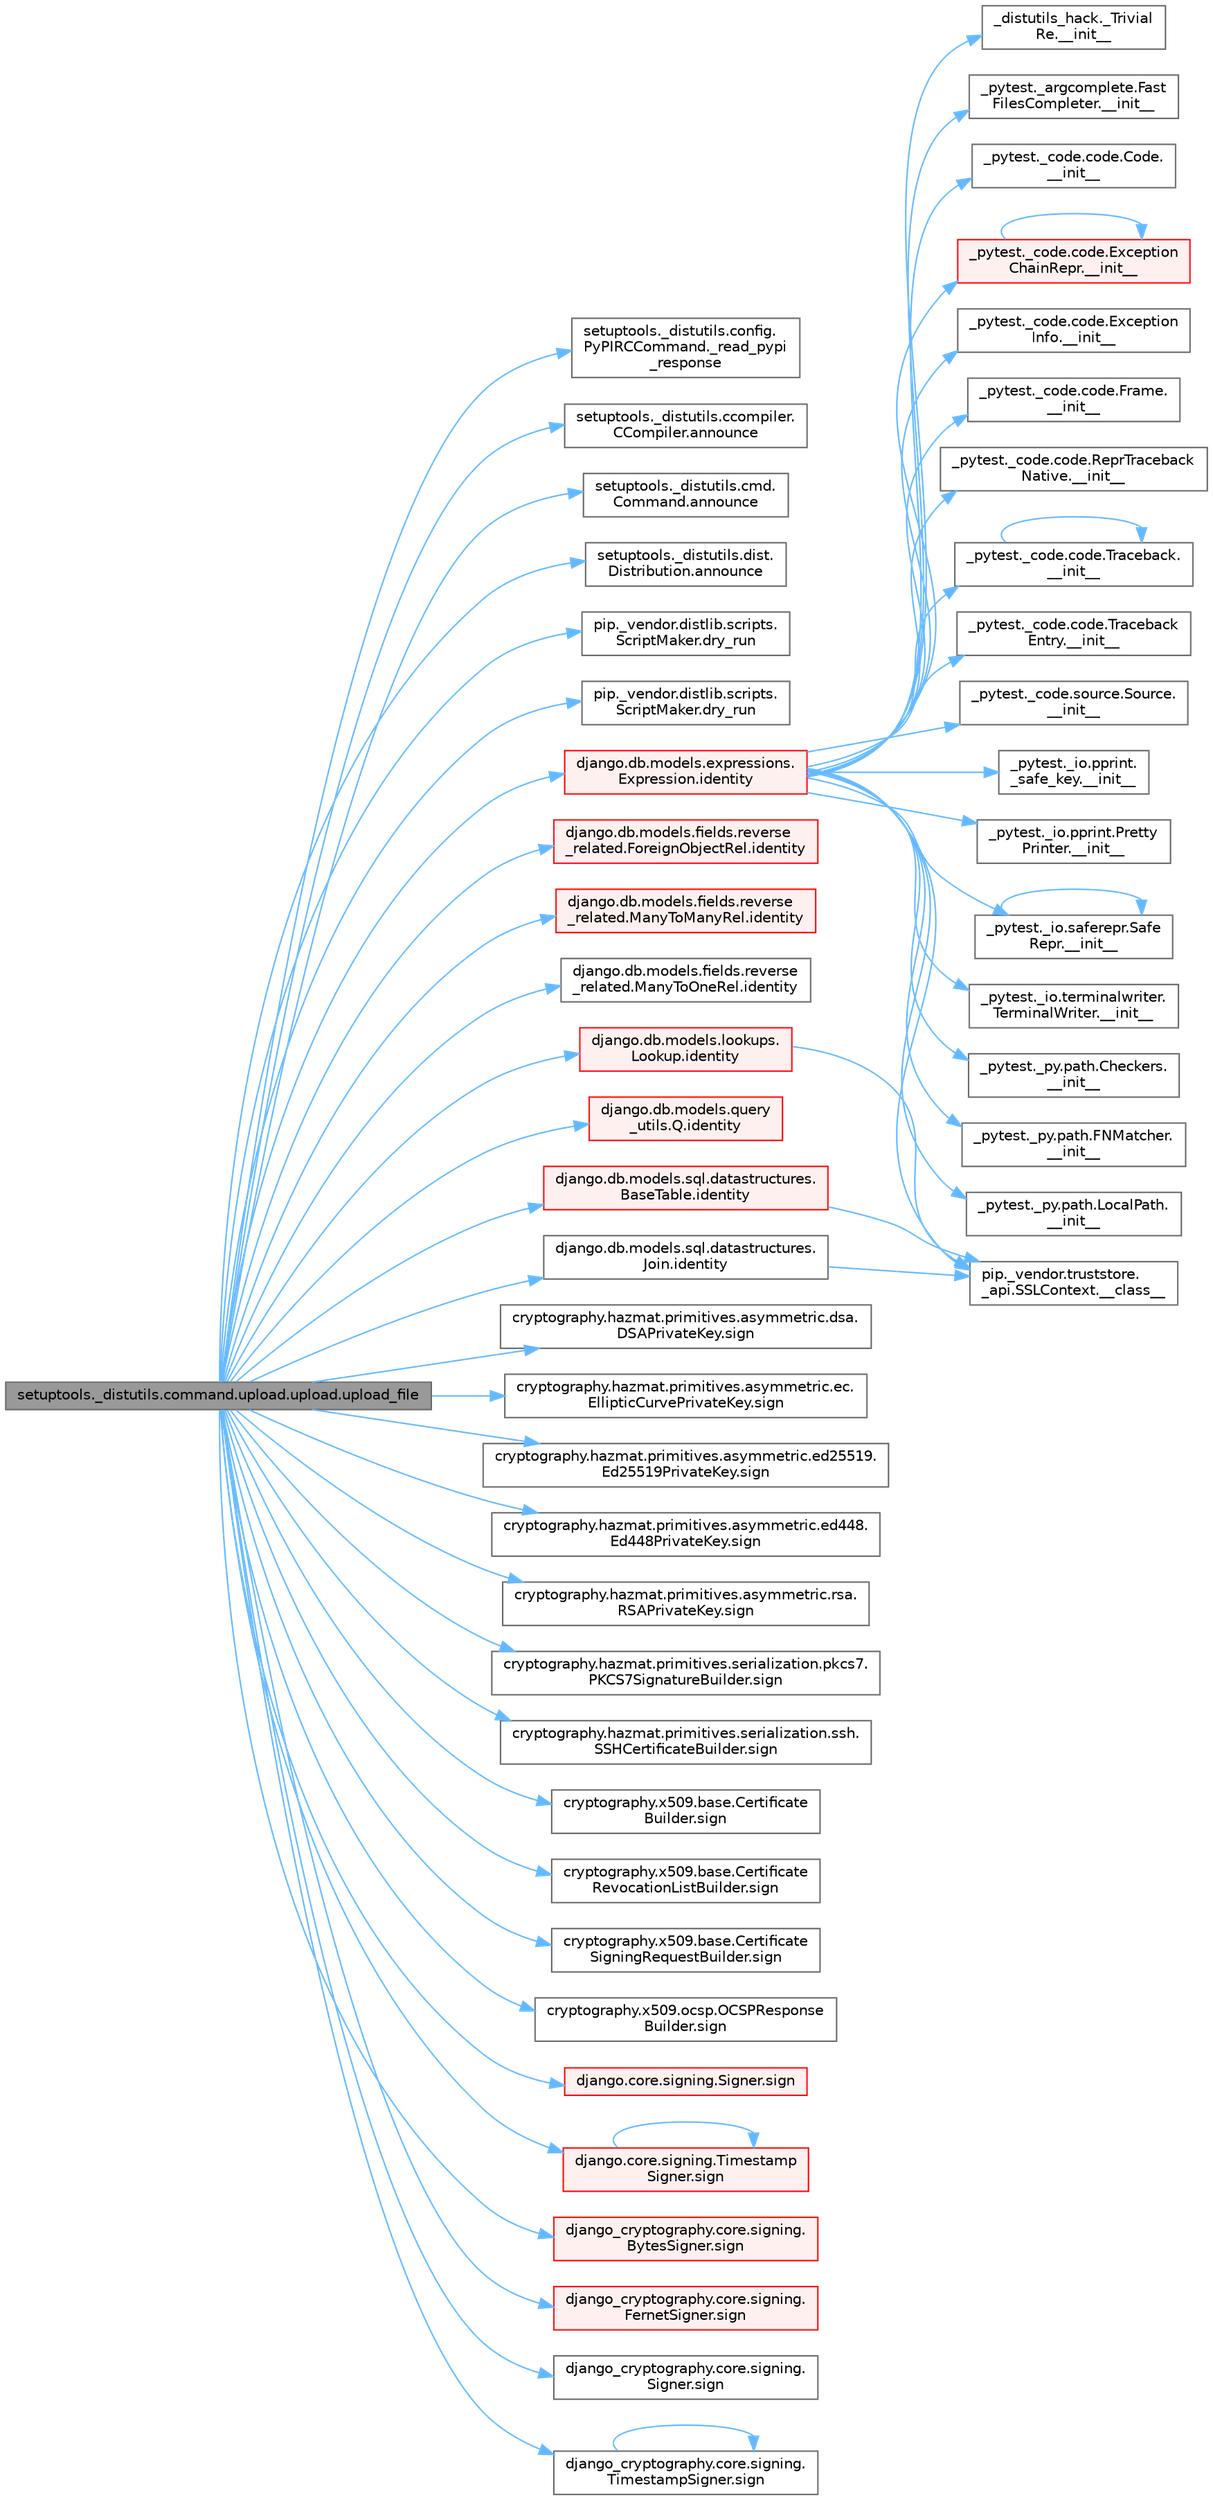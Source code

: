 digraph "setuptools._distutils.command.upload.upload.upload_file"
{
 // LATEX_PDF_SIZE
  bgcolor="transparent";
  edge [fontname=Helvetica,fontsize=10,labelfontname=Helvetica,labelfontsize=10];
  node [fontname=Helvetica,fontsize=10,shape=box,height=0.2,width=0.4];
  rankdir="LR";
  Node1 [id="Node000001",label="setuptools._distutils.command.upload.upload.upload_file",height=0.2,width=0.4,color="gray40", fillcolor="grey60", style="filled", fontcolor="black",tooltip=" "];
  Node1 -> Node2 [id="edge1_Node000001_Node000002",color="steelblue1",style="solid",tooltip=" "];
  Node2 [id="Node000002",label="setuptools._distutils.config.\lPyPIRCCommand._read_pypi\l_response",height=0.2,width=0.4,color="grey40", fillcolor="white", style="filled",URL="$classsetuptools_1_1__distutils_1_1config_1_1_py_p_i_r_c_command.html#a77555750d753ce47db2fb436d4c244f3",tooltip=" "];
  Node1 -> Node3 [id="edge2_Node000001_Node000003",color="steelblue1",style="solid",tooltip=" "];
  Node3 [id="Node000003",label="setuptools._distutils.ccompiler.\lCCompiler.announce",height=0.2,width=0.4,color="grey40", fillcolor="white", style="filled",URL="$classsetuptools_1_1__distutils_1_1ccompiler_1_1_c_compiler.html#aa3b135cbc701542ede506cb2cc429352",tooltip=" "];
  Node1 -> Node4 [id="edge3_Node000001_Node000004",color="steelblue1",style="solid",tooltip=" "];
  Node4 [id="Node000004",label="setuptools._distutils.cmd.\lCommand.announce",height=0.2,width=0.4,color="grey40", fillcolor="white", style="filled",URL="$classsetuptools_1_1__distutils_1_1cmd_1_1_command.html#a617e96c97815818788bf22ed34f932bd",tooltip=" "];
  Node1 -> Node5 [id="edge4_Node000001_Node000005",color="steelblue1",style="solid",tooltip=" "];
  Node5 [id="Node000005",label="setuptools._distutils.dist.\lDistribution.announce",height=0.2,width=0.4,color="grey40", fillcolor="white", style="filled",URL="$classsetuptools_1_1__distutils_1_1dist_1_1_distribution.html#a09eaa94f176e458f16a7ef67678bf91f",tooltip=" "];
  Node1 -> Node6 [id="edge5_Node000001_Node000006",color="steelblue1",style="solid",tooltip=" "];
  Node6 [id="Node000006",label="pip._vendor.distlib.scripts.\lScriptMaker.dry_run",height=0.2,width=0.4,color="grey40", fillcolor="white", style="filled",URL="$classpip_1_1__vendor_1_1distlib_1_1scripts_1_1_script_maker.html#acd0b75b087e518fe8bca3b64ea083c92",tooltip=" "];
  Node1 -> Node7 [id="edge6_Node000001_Node000007",color="steelblue1",style="solid",tooltip=" "];
  Node7 [id="Node000007",label="pip._vendor.distlib.scripts.\lScriptMaker.dry_run",height=0.2,width=0.4,color="grey40", fillcolor="white", style="filled",URL="$classpip_1_1__vendor_1_1distlib_1_1scripts_1_1_script_maker.html#aa6b275f3771cc190673279c4bf52d220",tooltip=" "];
  Node1 -> Node8 [id="edge7_Node000001_Node000008",color="steelblue1",style="solid",tooltip=" "];
  Node8 [id="Node000008",label="django.db.models.expressions.\lExpression.identity",height=0.2,width=0.4,color="red", fillcolor="#FFF0F0", style="filled",URL="$classdjango_1_1db_1_1models_1_1expressions_1_1_expression.html#a10048810b5eb8641acf3bc150731b925",tooltip=" "];
  Node8 -> Node9 [id="edge8_Node000008_Node000009",color="steelblue1",style="solid",tooltip=" "];
  Node9 [id="Node000009",label="pip._vendor.truststore.\l_api.SSLContext.__class__",height=0.2,width=0.4,color="grey40", fillcolor="white", style="filled",URL="$classpip_1_1__vendor_1_1truststore_1_1__api_1_1_s_s_l_context.html#a530861514f31eabaa3f513557d6e66de",tooltip=" "];
  Node8 -> Node10 [id="edge9_Node000008_Node000010",color="steelblue1",style="solid",tooltip=" "];
  Node10 [id="Node000010",label="_distutils_hack._Trivial\lRe.__init__",height=0.2,width=0.4,color="grey40", fillcolor="white", style="filled",URL="$class__distutils__hack_1_1___trivial_re.html#a50d1d729043a71b71f9d00311390ff21",tooltip=" "];
  Node8 -> Node11 [id="edge10_Node000008_Node000011",color="steelblue1",style="solid",tooltip=" "];
  Node11 [id="Node000011",label="_pytest._argcomplete.Fast\lFilesCompleter.__init__",height=0.2,width=0.4,color="grey40", fillcolor="white", style="filled",URL="$class__pytest_1_1__argcomplete_1_1_fast_files_completer.html#a9e1508be3412f5febff87c8bd6cc4c20",tooltip=" "];
  Node8 -> Node12 [id="edge11_Node000008_Node000012",color="steelblue1",style="solid",tooltip=" "];
  Node12 [id="Node000012",label="_pytest._code.code.Code.\l__init__",height=0.2,width=0.4,color="grey40", fillcolor="white", style="filled",URL="$class__pytest_1_1__code_1_1code_1_1_code.html#ab559c9a70ce2b7120c98f50dbbd41dd7",tooltip=" "];
  Node8 -> Node13 [id="edge12_Node000008_Node000013",color="steelblue1",style="solid",tooltip=" "];
  Node13 [id="Node000013",label="_pytest._code.code.Exception\lChainRepr.__init__",height=0.2,width=0.4,color="red", fillcolor="#FFF0F0", style="filled",URL="$class__pytest_1_1__code_1_1code_1_1_exception_chain_repr.html#aab1f9b37be95a5d679e29479770d7411",tooltip=" "];
  Node13 -> Node13 [id="edge13_Node000013_Node000013",color="steelblue1",style="solid",tooltip=" "];
  Node8 -> Node4535 [id="edge14_Node000008_Node004535",color="steelblue1",style="solid",tooltip=" "];
  Node4535 [id="Node004535",label="_pytest._code.code.Exception\lInfo.__init__",height=0.2,width=0.4,color="grey40", fillcolor="white", style="filled",URL="$class__pytest_1_1__code_1_1code_1_1_exception_info.html#a1d8c03b20159799c2df17b4afe8c5a39",tooltip=" "];
  Node8 -> Node4536 [id="edge15_Node000008_Node004536",color="steelblue1",style="solid",tooltip=" "];
  Node4536 [id="Node004536",label="_pytest._code.code.Frame.\l__init__",height=0.2,width=0.4,color="grey40", fillcolor="white", style="filled",URL="$class__pytest_1_1__code_1_1code_1_1_frame.html#a39fca0736cbb73cec4db94016c509ee3",tooltip=" "];
  Node8 -> Node4537 [id="edge16_Node000008_Node004537",color="steelblue1",style="solid",tooltip=" "];
  Node4537 [id="Node004537",label="_pytest._code.code.ReprTraceback\lNative.__init__",height=0.2,width=0.4,color="grey40", fillcolor="white", style="filled",URL="$class__pytest_1_1__code_1_1code_1_1_repr_traceback_native.html#a896652985b349a4ba24575debd05e24c",tooltip=" "];
  Node8 -> Node4538 [id="edge17_Node000008_Node004538",color="steelblue1",style="solid",tooltip=" "];
  Node4538 [id="Node004538",label="_pytest._code.code.Traceback.\l__init__",height=0.2,width=0.4,color="grey40", fillcolor="white", style="filled",URL="$class__pytest_1_1__code_1_1code_1_1_traceback.html#aeb3bb4cb6acaf0d8926db313a2c2d0c1",tooltip=" "];
  Node4538 -> Node4538 [id="edge18_Node004538_Node004538",color="steelblue1",style="solid",tooltip=" "];
  Node8 -> Node4539 [id="edge19_Node000008_Node004539",color="steelblue1",style="solid",tooltip=" "];
  Node4539 [id="Node004539",label="_pytest._code.code.Traceback\lEntry.__init__",height=0.2,width=0.4,color="grey40", fillcolor="white", style="filled",URL="$class__pytest_1_1__code_1_1code_1_1_traceback_entry.html#af34eb037e9cb3ccc8b627cebd77ce782",tooltip=" "];
  Node8 -> Node4540 [id="edge20_Node000008_Node004540",color="steelblue1",style="solid",tooltip=" "];
  Node4540 [id="Node004540",label="_pytest._code.source.Source.\l__init__",height=0.2,width=0.4,color="grey40", fillcolor="white", style="filled",URL="$class__pytest_1_1__code_1_1source_1_1_source.html#a28e106aaa90d8b263d9e35781a9a49b6",tooltip=" "];
  Node8 -> Node4541 [id="edge21_Node000008_Node004541",color="steelblue1",style="solid",tooltip=" "];
  Node4541 [id="Node004541",label="_pytest._io.pprint.\l_safe_key.__init__",height=0.2,width=0.4,color="grey40", fillcolor="white", style="filled",URL="$class__pytest_1_1__io_1_1pprint_1_1__safe__key.html#a733eed75c5bbbcde5e2df06160b6f93a",tooltip=" "];
  Node8 -> Node4542 [id="edge22_Node000008_Node004542",color="steelblue1",style="solid",tooltip=" "];
  Node4542 [id="Node004542",label="_pytest._io.pprint.Pretty\lPrinter.__init__",height=0.2,width=0.4,color="grey40", fillcolor="white", style="filled",URL="$class__pytest_1_1__io_1_1pprint_1_1_pretty_printer.html#a4fc19d99d2566eab87ddc2dca26b0b4a",tooltip=" "];
  Node8 -> Node4543 [id="edge23_Node000008_Node004543",color="steelblue1",style="solid",tooltip=" "];
  Node4543 [id="Node004543",label="_pytest._io.saferepr.Safe\lRepr.__init__",height=0.2,width=0.4,color="grey40", fillcolor="white", style="filled",URL="$class__pytest_1_1__io_1_1saferepr_1_1_safe_repr.html#afec7b90e034e10e3dbef6b76dcbf62cd",tooltip=" "];
  Node4543 -> Node4543 [id="edge24_Node004543_Node004543",color="steelblue1",style="solid",tooltip=" "];
  Node8 -> Node4544 [id="edge25_Node000008_Node004544",color="steelblue1",style="solid",tooltip=" "];
  Node4544 [id="Node004544",label="_pytest._io.terminalwriter.\lTerminalWriter.__init__",height=0.2,width=0.4,color="grey40", fillcolor="white", style="filled",URL="$class__pytest_1_1__io_1_1terminalwriter_1_1_terminal_writer.html#a55a443ca95be61da42c33db09eb436ad",tooltip=" "];
  Node8 -> Node4545 [id="edge26_Node000008_Node004545",color="steelblue1",style="solid",tooltip=" "];
  Node4545 [id="Node004545",label="_pytest._py.path.Checkers.\l__init__",height=0.2,width=0.4,color="grey40", fillcolor="white", style="filled",URL="$class__pytest_1_1__py_1_1path_1_1_checkers.html#a9a3e9055984a1e91d758fc4547436b5f",tooltip=" "];
  Node8 -> Node4546 [id="edge27_Node000008_Node004546",color="steelblue1",style="solid",tooltip=" "];
  Node4546 [id="Node004546",label="_pytest._py.path.FNMatcher.\l__init__",height=0.2,width=0.4,color="grey40", fillcolor="white", style="filled",URL="$class__pytest_1_1__py_1_1path_1_1_f_n_matcher.html#af9b35bf1a754807d9217a964042f19ff",tooltip=" "];
  Node8 -> Node4547 [id="edge28_Node000008_Node004547",color="steelblue1",style="solid",tooltip=" "];
  Node4547 [id="Node004547",label="_pytest._py.path.LocalPath.\l__init__",height=0.2,width=0.4,color="grey40", fillcolor="white", style="filled",URL="$class__pytest_1_1__py_1_1path_1_1_local_path.html#aea7cc613b0c69ef85e2187fd9c0adcce",tooltip=" "];
  Node1 -> Node6876 [id="edge29_Node000001_Node006876",color="steelblue1",style="solid",tooltip=" "];
  Node6876 [id="Node006876",label="django.db.models.fields.reverse\l_related.ForeignObjectRel.identity",height=0.2,width=0.4,color="red", fillcolor="#FFF0F0", style="filled",URL="$classdjango_1_1db_1_1models_1_1fields_1_1reverse__related_1_1_foreign_object_rel.html#a03352fde9cdb51d580653066329d926e",tooltip=" "];
  Node1 -> Node6877 [id="edge30_Node000001_Node006877",color="steelblue1",style="solid",tooltip=" "];
  Node6877 [id="Node006877",label="django.db.models.fields.reverse\l_related.ManyToManyRel.identity",height=0.2,width=0.4,color="red", fillcolor="#FFF0F0", style="filled",URL="$classdjango_1_1db_1_1models_1_1fields_1_1reverse__related_1_1_many_to_many_rel.html#a86f13fca6be61c59085defa2f478b8e5",tooltip=" "];
  Node1 -> Node6879 [id="edge31_Node000001_Node006879",color="steelblue1",style="solid",tooltip=" "];
  Node6879 [id="Node006879",label="django.db.models.fields.reverse\l_related.ManyToOneRel.identity",height=0.2,width=0.4,color="grey40", fillcolor="white", style="filled",URL="$classdjango_1_1db_1_1models_1_1fields_1_1reverse__related_1_1_many_to_one_rel.html#ad2bbfc9376cfd9440144ef5c1445b0d6",tooltip=" "];
  Node1 -> Node6880 [id="edge32_Node000001_Node006880",color="steelblue1",style="solid",tooltip=" "];
  Node6880 [id="Node006880",label="django.db.models.lookups.\lLookup.identity",height=0.2,width=0.4,color="red", fillcolor="#FFF0F0", style="filled",URL="$classdjango_1_1db_1_1models_1_1lookups_1_1_lookup.html#a8178847c60d76d034db6ef8ab72eb5e7",tooltip=" "];
  Node6880 -> Node9 [id="edge33_Node006880_Node000009",color="steelblue1",style="solid",tooltip=" "];
  Node1 -> Node6881 [id="edge34_Node000001_Node006881",color="steelblue1",style="solid",tooltip=" "];
  Node6881 [id="Node006881",label="django.db.models.query\l_utils.Q.identity",height=0.2,width=0.4,color="red", fillcolor="#FFF0F0", style="filled",URL="$classdjango_1_1db_1_1models_1_1query__utils_1_1_q.html#a63129a45cd7e8fa8b4789ce076f445a3",tooltip=" "];
  Node1 -> Node6882 [id="edge35_Node000001_Node006882",color="steelblue1",style="solid",tooltip=" "];
  Node6882 [id="Node006882",label="django.db.models.sql.datastructures.\lBaseTable.identity",height=0.2,width=0.4,color="red", fillcolor="#FFF0F0", style="filled",URL="$classdjango_1_1db_1_1models_1_1sql_1_1datastructures_1_1_base_table.html#a2468bb5e5bb48e001a665c57181b5110",tooltip=" "];
  Node6882 -> Node9 [id="edge36_Node006882_Node000009",color="steelblue1",style="solid",tooltip=" "];
  Node1 -> Node6883 [id="edge37_Node000001_Node006883",color="steelblue1",style="solid",tooltip=" "];
  Node6883 [id="Node006883",label="django.db.models.sql.datastructures.\lJoin.identity",height=0.2,width=0.4,color="grey40", fillcolor="white", style="filled",URL="$classdjango_1_1db_1_1models_1_1sql_1_1datastructures_1_1_join.html#afb642fd1184f029dc822b02cbf6da4d9",tooltip=" "];
  Node6883 -> Node9 [id="edge38_Node006883_Node000009",color="steelblue1",style="solid",tooltip=" "];
  Node1 -> Node6884 [id="edge39_Node000001_Node006884",color="steelblue1",style="solid",tooltip=" "];
  Node6884 [id="Node006884",label="cryptography.hazmat.primitives.asymmetric.dsa.\lDSAPrivateKey.sign",height=0.2,width=0.4,color="grey40", fillcolor="white", style="filled",URL="$classcryptography_1_1hazmat_1_1primitives_1_1asymmetric_1_1dsa_1_1_d_s_a_private_key.html#a7bc505c85329015f7133801ee6c82d5a",tooltip=" "];
  Node1 -> Node6885 [id="edge40_Node000001_Node006885",color="steelblue1",style="solid",tooltip=" "];
  Node6885 [id="Node006885",label="cryptography.hazmat.primitives.asymmetric.ec.\lEllipticCurvePrivateKey.sign",height=0.2,width=0.4,color="grey40", fillcolor="white", style="filled",URL="$classcryptography_1_1hazmat_1_1primitives_1_1asymmetric_1_1ec_1_1_elliptic_curve_private_key.html#a80e82989d5717cde4da2c78734b876c4",tooltip=" "];
  Node1 -> Node6886 [id="edge41_Node000001_Node006886",color="steelblue1",style="solid",tooltip=" "];
  Node6886 [id="Node006886",label="cryptography.hazmat.primitives.asymmetric.ed25519.\lEd25519PrivateKey.sign",height=0.2,width=0.4,color="grey40", fillcolor="white", style="filled",URL="$classcryptography_1_1hazmat_1_1primitives_1_1asymmetric_1_1ed25519_1_1_ed25519_private_key.html#aadcc8e7e0b1e743825e6ffc78a02b88f",tooltip=" "];
  Node1 -> Node6887 [id="edge42_Node000001_Node006887",color="steelblue1",style="solid",tooltip=" "];
  Node6887 [id="Node006887",label="cryptography.hazmat.primitives.asymmetric.ed448.\lEd448PrivateKey.sign",height=0.2,width=0.4,color="grey40", fillcolor="white", style="filled",URL="$classcryptography_1_1hazmat_1_1primitives_1_1asymmetric_1_1ed448_1_1_ed448_private_key.html#ace4f0d9ccec128e6ce12f3df83546524",tooltip=" "];
  Node1 -> Node6888 [id="edge43_Node000001_Node006888",color="steelblue1",style="solid",tooltip=" "];
  Node6888 [id="Node006888",label="cryptography.hazmat.primitives.asymmetric.rsa.\lRSAPrivateKey.sign",height=0.2,width=0.4,color="grey40", fillcolor="white", style="filled",URL="$classcryptography_1_1hazmat_1_1primitives_1_1asymmetric_1_1rsa_1_1_r_s_a_private_key.html#a1982f13680f7ec0e27cec305fa143b69",tooltip=" "];
  Node1 -> Node6889 [id="edge44_Node000001_Node006889",color="steelblue1",style="solid",tooltip=" "];
  Node6889 [id="Node006889",label="cryptography.hazmat.primitives.serialization.pkcs7.\lPKCS7SignatureBuilder.sign",height=0.2,width=0.4,color="grey40", fillcolor="white", style="filled",URL="$classcryptography_1_1hazmat_1_1primitives_1_1serialization_1_1pkcs7_1_1_p_k_c_s7_signature_builder.html#a2891db69fb9bf45a305f1f4bd5563bb9",tooltip=" "];
  Node1 -> Node6890 [id="edge45_Node000001_Node006890",color="steelblue1",style="solid",tooltip=" "];
  Node6890 [id="Node006890",label="cryptography.hazmat.primitives.serialization.ssh.\lSSHCertificateBuilder.sign",height=0.2,width=0.4,color="grey40", fillcolor="white", style="filled",URL="$classcryptography_1_1hazmat_1_1primitives_1_1serialization_1_1ssh_1_1_s_s_h_certificate_builder.html#a2dee638f5ecc92c78f7e9328dd4cf973",tooltip=" "];
  Node1 -> Node6891 [id="edge46_Node000001_Node006891",color="steelblue1",style="solid",tooltip=" "];
  Node6891 [id="Node006891",label="cryptography.x509.base.Certificate\lBuilder.sign",height=0.2,width=0.4,color="grey40", fillcolor="white", style="filled",URL="$classcryptography_1_1x509_1_1base_1_1_certificate_builder.html#a195a32b2980209b4017a1fcd27603122",tooltip=" "];
  Node1 -> Node6892 [id="edge47_Node000001_Node006892",color="steelblue1",style="solid",tooltip=" "];
  Node6892 [id="Node006892",label="cryptography.x509.base.Certificate\lRevocationListBuilder.sign",height=0.2,width=0.4,color="grey40", fillcolor="white", style="filled",URL="$classcryptography_1_1x509_1_1base_1_1_certificate_revocation_list_builder.html#ad6fc1466e38db3806cd74f6cbfcdf8dd",tooltip=" "];
  Node1 -> Node6893 [id="edge48_Node000001_Node006893",color="steelblue1",style="solid",tooltip=" "];
  Node6893 [id="Node006893",label="cryptography.x509.base.Certificate\lSigningRequestBuilder.sign",height=0.2,width=0.4,color="grey40", fillcolor="white", style="filled",URL="$classcryptography_1_1x509_1_1base_1_1_certificate_signing_request_builder.html#aede310f54ed902adb12bce264828d288",tooltip=" "];
  Node1 -> Node6894 [id="edge49_Node000001_Node006894",color="steelblue1",style="solid",tooltip=" "];
  Node6894 [id="Node006894",label="cryptography.x509.ocsp.OCSPResponse\lBuilder.sign",height=0.2,width=0.4,color="grey40", fillcolor="white", style="filled",URL="$classcryptography_1_1x509_1_1ocsp_1_1_o_c_s_p_response_builder.html#a37094da926f2032a97541eb82f3221c9",tooltip=" "];
  Node1 -> Node6895 [id="edge50_Node000001_Node006895",color="steelblue1",style="solid",tooltip=" "];
  Node6895 [id="Node006895",label="django.core.signing.Signer.sign",height=0.2,width=0.4,color="red", fillcolor="#FFF0F0", style="filled",URL="$classdjango_1_1core_1_1signing_1_1_signer.html#a20ed6a5363cf3b02855d218c7abd9508",tooltip=" "];
  Node1 -> Node6912 [id="edge51_Node000001_Node006912",color="steelblue1",style="solid",tooltip=" "];
  Node6912 [id="Node006912",label="django.core.signing.Timestamp\lSigner.sign",height=0.2,width=0.4,color="red", fillcolor="#FFF0F0", style="filled",URL="$classdjango_1_1core_1_1signing_1_1_timestamp_signer.html#a5ce05c9325850397a0be68002f19652d",tooltip=" "];
  Node6912 -> Node6912 [id="edge52_Node006912_Node006912",color="steelblue1",style="solid",tooltip=" "];
  Node1 -> Node6917 [id="edge53_Node000001_Node006917",color="steelblue1",style="solid",tooltip=" "];
  Node6917 [id="Node006917",label="django_cryptography.core.signing.\lBytesSigner.sign",height=0.2,width=0.4,color="red", fillcolor="#FFF0F0", style="filled",URL="$classdjango__cryptography_1_1core_1_1signing_1_1_bytes_signer.html#ac07fffbc76573613830194d4e86389f6",tooltip=" "];
  Node1 -> Node6918 [id="edge54_Node000001_Node006918",color="steelblue1",style="solid",tooltip=" "];
  Node6918 [id="Node006918",label="django_cryptography.core.signing.\lFernetSigner.sign",height=0.2,width=0.4,color="red", fillcolor="#FFF0F0", style="filled",URL="$classdjango__cryptography_1_1core_1_1signing_1_1_fernet_signer.html#a87f18cb8562e42bba62a7f8df8ad7ecc",tooltip=" "];
  Node1 -> Node6919 [id="edge55_Node000001_Node006919",color="steelblue1",style="solid",tooltip=" "];
  Node6919 [id="Node006919",label="django_cryptography.core.signing.\lSigner.sign",height=0.2,width=0.4,color="grey40", fillcolor="white", style="filled",URL="$classdjango__cryptography_1_1core_1_1signing_1_1_signer.html#a99ea450be104611407ba95d494b1b0b0",tooltip=" "];
  Node1 -> Node6920 [id="edge56_Node000001_Node006920",color="steelblue1",style="solid",tooltip=" "];
  Node6920 [id="Node006920",label="django_cryptography.core.signing.\lTimestampSigner.sign",height=0.2,width=0.4,color="grey40", fillcolor="white", style="filled",URL="$classdjango__cryptography_1_1core_1_1signing_1_1_timestamp_signer.html#abd1c7900a5bb4afaff01fcd2744e3167",tooltip=" "];
  Node6920 -> Node6920 [id="edge57_Node006920_Node006920",color="steelblue1",style="solid",tooltip=" "];
}
